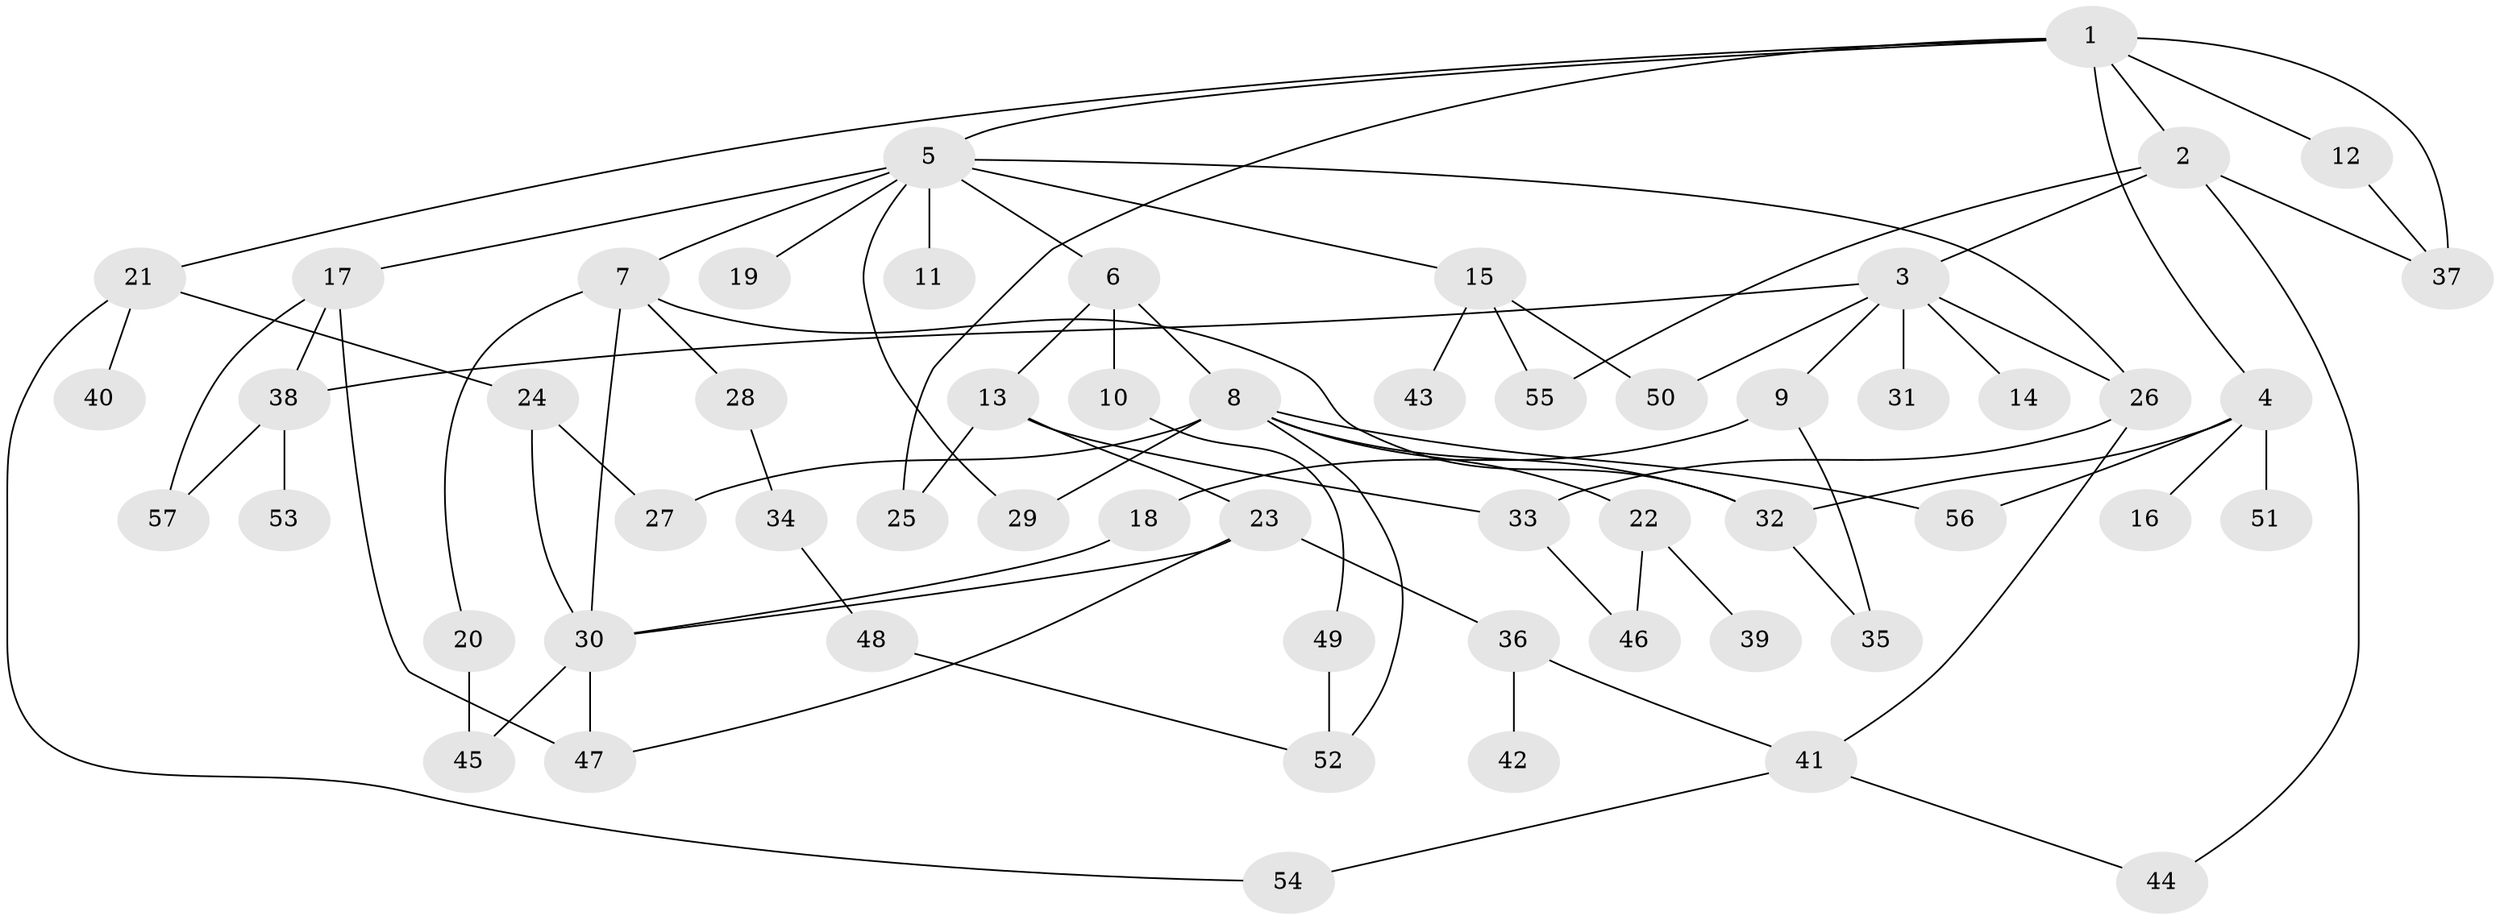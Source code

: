 // coarse degree distribution, {5: 0.09090909090909091, 1: 0.5, 2: 0.18181818181818182, 4: 0.045454545454545456, 6: 0.045454545454545456, 7: 0.045454545454545456, 9: 0.045454545454545456, 3: 0.045454545454545456}
// Generated by graph-tools (version 1.1) at 2025/44/03/04/25 21:44:22]
// undirected, 57 vertices, 83 edges
graph export_dot {
graph [start="1"]
  node [color=gray90,style=filled];
  1;
  2;
  3;
  4;
  5;
  6;
  7;
  8;
  9;
  10;
  11;
  12;
  13;
  14;
  15;
  16;
  17;
  18;
  19;
  20;
  21;
  22;
  23;
  24;
  25;
  26;
  27;
  28;
  29;
  30;
  31;
  32;
  33;
  34;
  35;
  36;
  37;
  38;
  39;
  40;
  41;
  42;
  43;
  44;
  45;
  46;
  47;
  48;
  49;
  50;
  51;
  52;
  53;
  54;
  55;
  56;
  57;
  1 -- 2;
  1 -- 4;
  1 -- 5;
  1 -- 12;
  1 -- 21;
  1 -- 25;
  1 -- 37;
  2 -- 3;
  2 -- 37;
  2 -- 44;
  2 -- 55;
  3 -- 9;
  3 -- 14;
  3 -- 26;
  3 -- 31;
  3 -- 38;
  3 -- 50;
  4 -- 16;
  4 -- 51;
  4 -- 56;
  4 -- 32;
  5 -- 6;
  5 -- 7;
  5 -- 11;
  5 -- 15;
  5 -- 17;
  5 -- 19;
  5 -- 29;
  5 -- 26;
  6 -- 8;
  6 -- 10;
  6 -- 13;
  7 -- 20;
  7 -- 28;
  7 -- 32;
  7 -- 30;
  8 -- 22;
  8 -- 27;
  8 -- 29;
  8 -- 52;
  8 -- 56;
  8 -- 32;
  9 -- 18;
  9 -- 35;
  10 -- 49;
  12 -- 37;
  13 -- 23;
  13 -- 25;
  13 -- 33;
  15 -- 43;
  15 -- 55;
  15 -- 50;
  17 -- 38;
  17 -- 47;
  17 -- 57;
  18 -- 30;
  20 -- 45;
  21 -- 24;
  21 -- 40;
  21 -- 54;
  22 -- 39;
  22 -- 46;
  23 -- 30;
  23 -- 36;
  23 -- 47;
  24 -- 30;
  24 -- 27;
  26 -- 33;
  26 -- 41;
  28 -- 34;
  30 -- 45;
  30 -- 47;
  32 -- 35;
  33 -- 46;
  34 -- 48;
  36 -- 41;
  36 -- 42;
  38 -- 53;
  38 -- 57;
  41 -- 44;
  41 -- 54;
  48 -- 52;
  49 -- 52;
}

